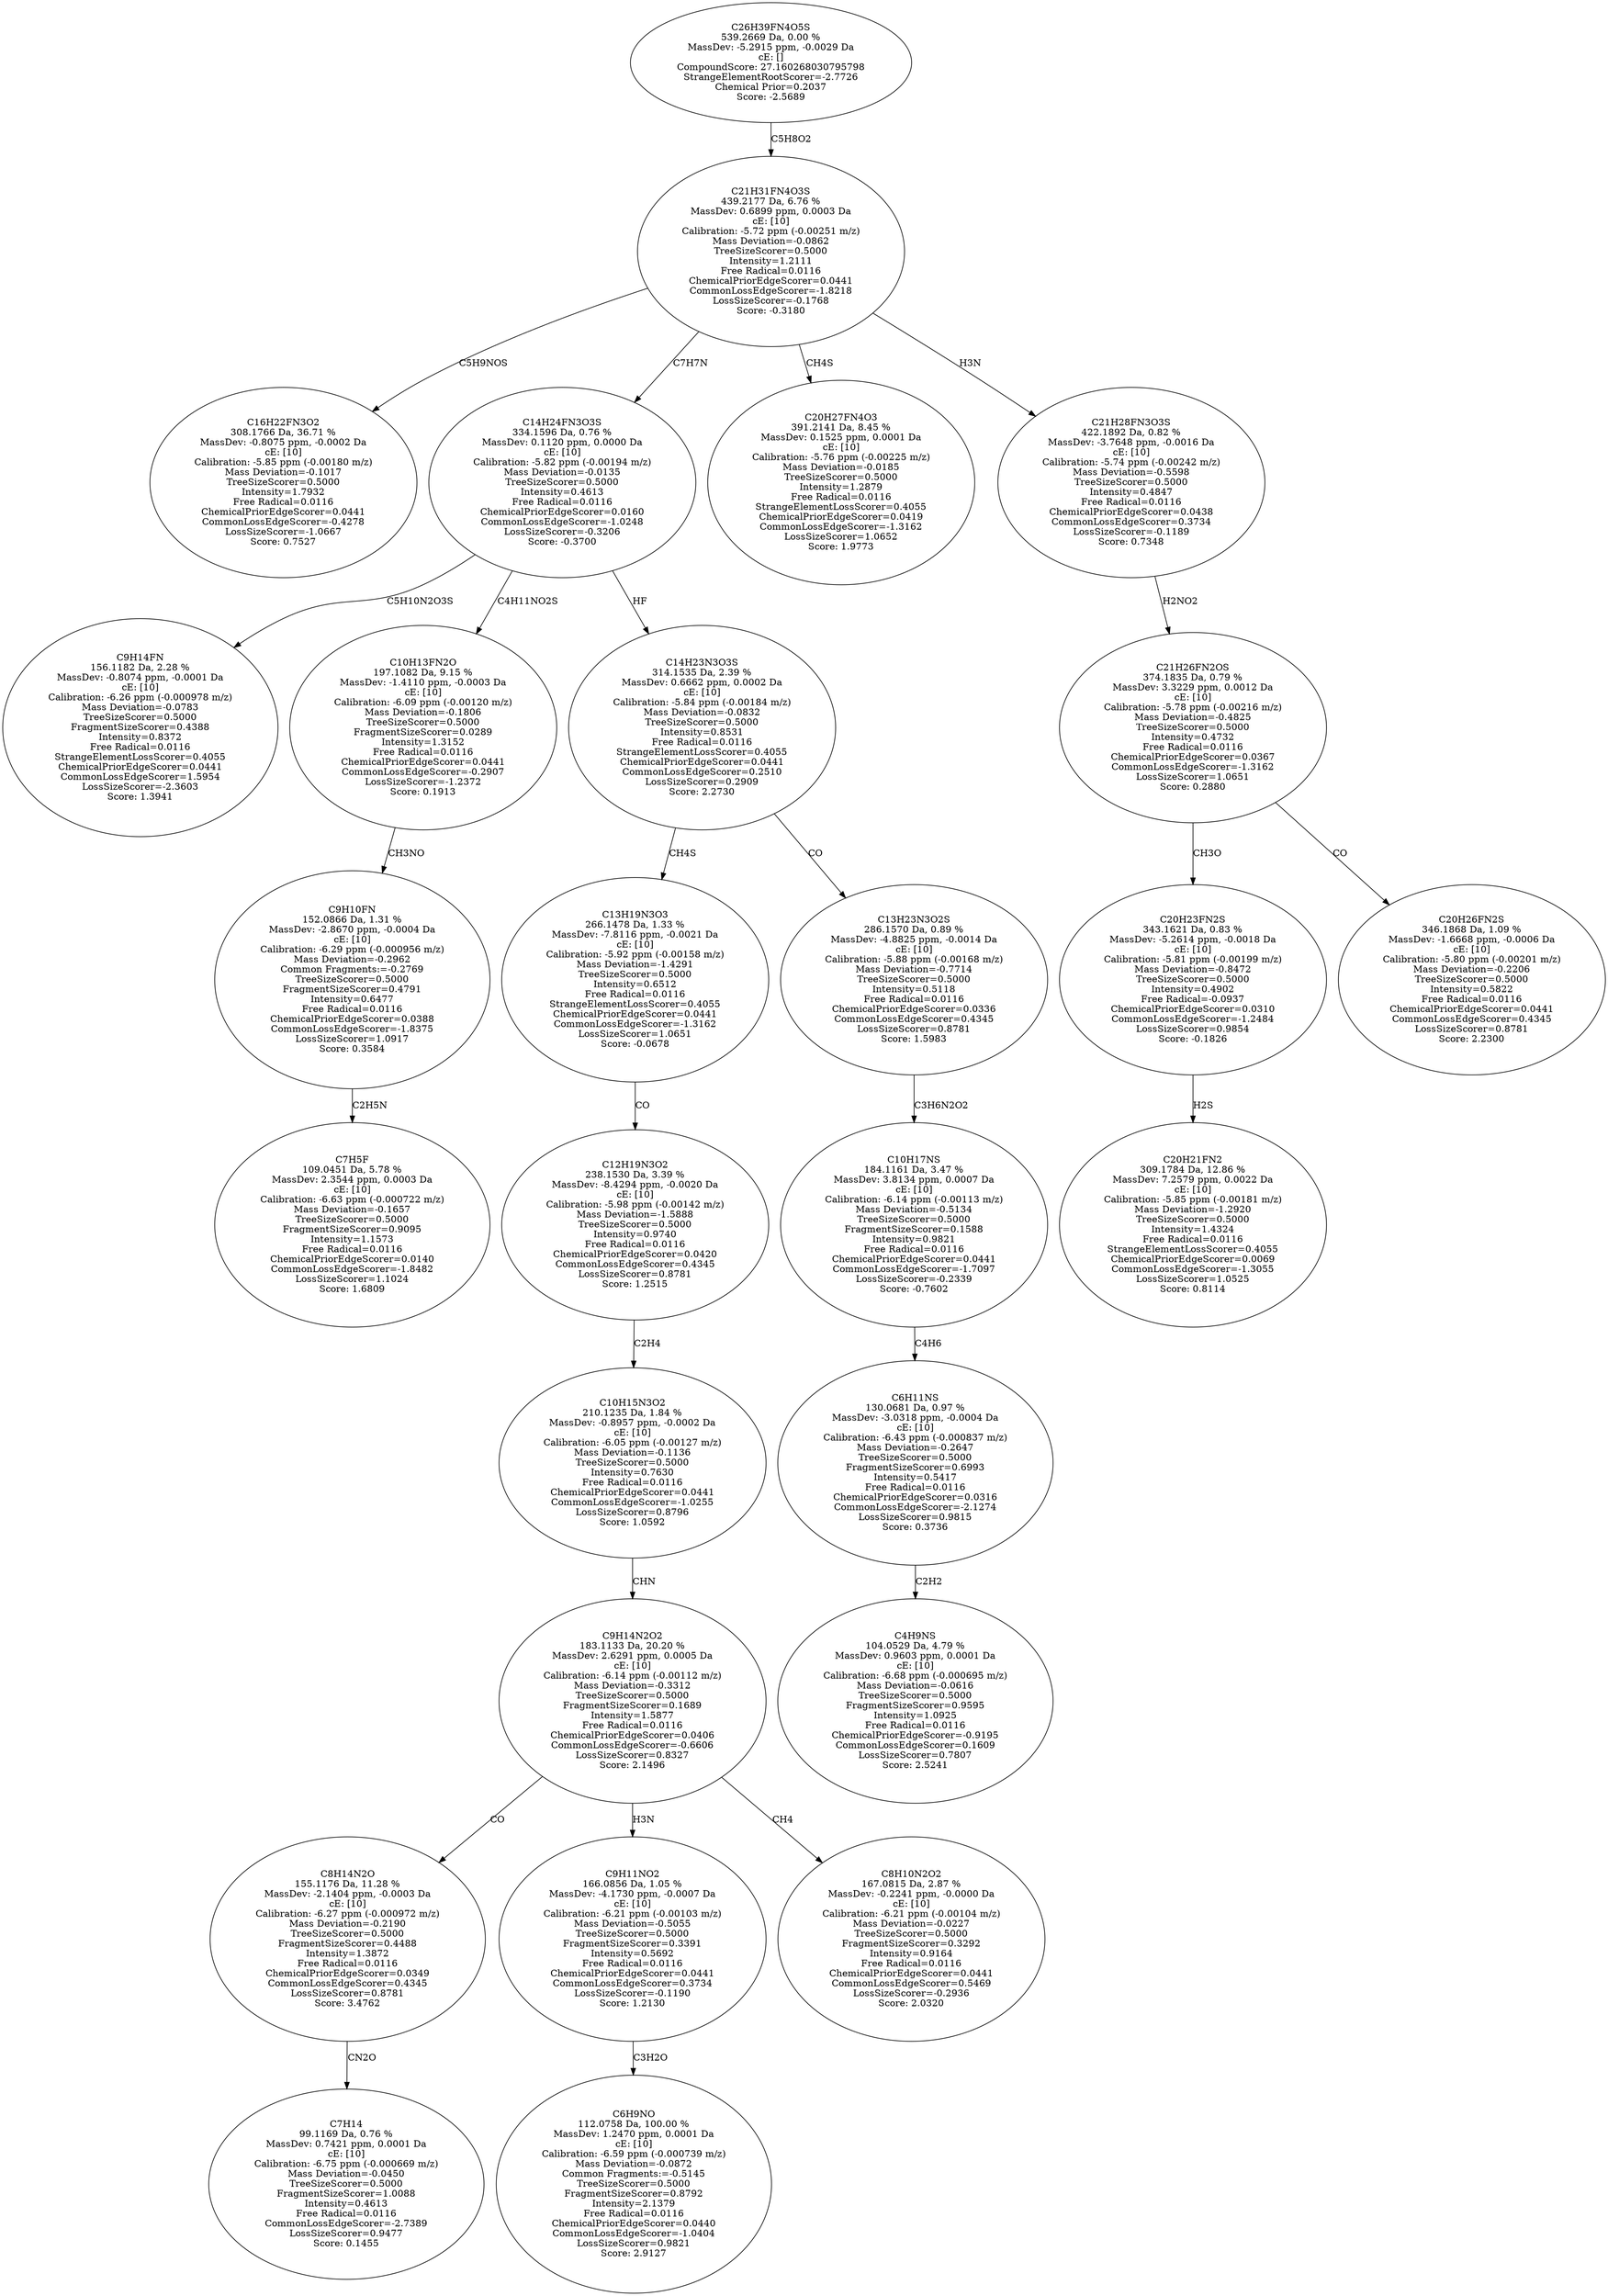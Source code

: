 strict digraph {
v1 [label="C16H22FN3O2\n308.1766 Da, 36.71 %\nMassDev: -0.8075 ppm, -0.0002 Da\ncE: [10]\nCalibration: -5.85 ppm (-0.00180 m/z)\nMass Deviation=-0.1017\nTreeSizeScorer=0.5000\nIntensity=1.7932\nFree Radical=0.0116\nChemicalPriorEdgeScorer=0.0441\nCommonLossEdgeScorer=-0.4278\nLossSizeScorer=-1.0667\nScore: 0.7527"];
v2 [label="C9H14FN\n156.1182 Da, 2.28 %\nMassDev: -0.8074 ppm, -0.0001 Da\ncE: [10]\nCalibration: -6.26 ppm (-0.000978 m/z)\nMass Deviation=-0.0783\nTreeSizeScorer=0.5000\nFragmentSizeScorer=0.4388\nIntensity=0.8372\nFree Radical=0.0116\nStrangeElementLossScorer=0.4055\nChemicalPriorEdgeScorer=0.0441\nCommonLossEdgeScorer=1.5954\nLossSizeScorer=-2.3603\nScore: 1.3941"];
v3 [label="C7H5F\n109.0451 Da, 5.78 %\nMassDev: 2.3544 ppm, 0.0003 Da\ncE: [10]\nCalibration: -6.63 ppm (-0.000722 m/z)\nMass Deviation=-0.1657\nTreeSizeScorer=0.5000\nFragmentSizeScorer=0.9095\nIntensity=1.1573\nFree Radical=0.0116\nChemicalPriorEdgeScorer=0.0140\nCommonLossEdgeScorer=-1.8482\nLossSizeScorer=1.1024\nScore: 1.6809"];
v4 [label="C9H10FN\n152.0866 Da, 1.31 %\nMassDev: -2.8670 ppm, -0.0004 Da\ncE: [10]\nCalibration: -6.29 ppm (-0.000956 m/z)\nMass Deviation=-0.2962\nCommon Fragments:=-0.2769\nTreeSizeScorer=0.5000\nFragmentSizeScorer=0.4791\nIntensity=0.6477\nFree Radical=0.0116\nChemicalPriorEdgeScorer=0.0388\nCommonLossEdgeScorer=-1.8375\nLossSizeScorer=1.0917\nScore: 0.3584"];
v5 [label="C10H13FN2O\n197.1082 Da, 9.15 %\nMassDev: -1.4110 ppm, -0.0003 Da\ncE: [10]\nCalibration: -6.09 ppm (-0.00120 m/z)\nMass Deviation=-0.1806\nTreeSizeScorer=0.5000\nFragmentSizeScorer=0.0289\nIntensity=1.3152\nFree Radical=0.0116\nChemicalPriorEdgeScorer=0.0441\nCommonLossEdgeScorer=-0.2907\nLossSizeScorer=-1.2372\nScore: 0.1913"];
v6 [label="C7H14\n99.1169 Da, 0.76 %\nMassDev: 0.7421 ppm, 0.0001 Da\ncE: [10]\nCalibration: -6.75 ppm (-0.000669 m/z)\nMass Deviation=-0.0450\nTreeSizeScorer=0.5000\nFragmentSizeScorer=1.0088\nIntensity=0.4613\nFree Radical=0.0116\nCommonLossEdgeScorer=-2.7389\nLossSizeScorer=0.9477\nScore: 0.1455"];
v7 [label="C8H14N2O\n155.1176 Da, 11.28 %\nMassDev: -2.1404 ppm, -0.0003 Da\ncE: [10]\nCalibration: -6.27 ppm (-0.000972 m/z)\nMass Deviation=-0.2190\nTreeSizeScorer=0.5000\nFragmentSizeScorer=0.4488\nIntensity=1.3872\nFree Radical=0.0116\nChemicalPriorEdgeScorer=0.0349\nCommonLossEdgeScorer=0.4345\nLossSizeScorer=0.8781\nScore: 3.4762"];
v8 [label="C6H9NO\n112.0758 Da, 100.00 %\nMassDev: 1.2470 ppm, 0.0001 Da\ncE: [10]\nCalibration: -6.59 ppm (-0.000739 m/z)\nMass Deviation=-0.0872\nCommon Fragments:=-0.5145\nTreeSizeScorer=0.5000\nFragmentSizeScorer=0.8792\nIntensity=2.1379\nFree Radical=0.0116\nChemicalPriorEdgeScorer=0.0440\nCommonLossEdgeScorer=-1.0404\nLossSizeScorer=0.9821\nScore: 2.9127"];
v9 [label="C9H11NO2\n166.0856 Da, 1.05 %\nMassDev: -4.1730 ppm, -0.0007 Da\ncE: [10]\nCalibration: -6.21 ppm (-0.00103 m/z)\nMass Deviation=-0.5055\nTreeSizeScorer=0.5000\nFragmentSizeScorer=0.3391\nIntensity=0.5692\nFree Radical=0.0116\nChemicalPriorEdgeScorer=0.0441\nCommonLossEdgeScorer=0.3734\nLossSizeScorer=-0.1190\nScore: 1.2130"];
v10 [label="C8H10N2O2\n167.0815 Da, 2.87 %\nMassDev: -0.2241 ppm, -0.0000 Da\ncE: [10]\nCalibration: -6.21 ppm (-0.00104 m/z)\nMass Deviation=-0.0227\nTreeSizeScorer=0.5000\nFragmentSizeScorer=0.3292\nIntensity=0.9164\nFree Radical=0.0116\nChemicalPriorEdgeScorer=0.0441\nCommonLossEdgeScorer=0.5469\nLossSizeScorer=-0.2936\nScore: 2.0320"];
v11 [label="C9H14N2O2\n183.1133 Da, 20.20 %\nMassDev: 2.6291 ppm, 0.0005 Da\ncE: [10]\nCalibration: -6.14 ppm (-0.00112 m/z)\nMass Deviation=-0.3312\nTreeSizeScorer=0.5000\nFragmentSizeScorer=0.1689\nIntensity=1.5877\nFree Radical=0.0116\nChemicalPriorEdgeScorer=0.0406\nCommonLossEdgeScorer=-0.6606\nLossSizeScorer=0.8327\nScore: 2.1496"];
v12 [label="C10H15N3O2\n210.1235 Da, 1.84 %\nMassDev: -0.8957 ppm, -0.0002 Da\ncE: [10]\nCalibration: -6.05 ppm (-0.00127 m/z)\nMass Deviation=-0.1136\nTreeSizeScorer=0.5000\nIntensity=0.7630\nFree Radical=0.0116\nChemicalPriorEdgeScorer=0.0441\nCommonLossEdgeScorer=-1.0255\nLossSizeScorer=0.8796\nScore: 1.0592"];
v13 [label="C12H19N3O2\n238.1530 Da, 3.39 %\nMassDev: -8.4294 ppm, -0.0020 Da\ncE: [10]\nCalibration: -5.98 ppm (-0.00142 m/z)\nMass Deviation=-1.5888\nTreeSizeScorer=0.5000\nIntensity=0.9740\nFree Radical=0.0116\nChemicalPriorEdgeScorer=0.0420\nCommonLossEdgeScorer=0.4345\nLossSizeScorer=0.8781\nScore: 1.2515"];
v14 [label="C13H19N3O3\n266.1478 Da, 1.33 %\nMassDev: -7.8116 ppm, -0.0021 Da\ncE: [10]\nCalibration: -5.92 ppm (-0.00158 m/z)\nMass Deviation=-1.4291\nTreeSizeScorer=0.5000\nIntensity=0.6512\nFree Radical=0.0116\nStrangeElementLossScorer=0.4055\nChemicalPriorEdgeScorer=0.0441\nCommonLossEdgeScorer=-1.3162\nLossSizeScorer=1.0651\nScore: -0.0678"];
v15 [label="C4H9NS\n104.0529 Da, 4.79 %\nMassDev: 0.9603 ppm, 0.0001 Da\ncE: [10]\nCalibration: -6.68 ppm (-0.000695 m/z)\nMass Deviation=-0.0616\nTreeSizeScorer=0.5000\nFragmentSizeScorer=0.9595\nIntensity=1.0925\nFree Radical=0.0116\nChemicalPriorEdgeScorer=-0.9195\nCommonLossEdgeScorer=0.1609\nLossSizeScorer=0.7807\nScore: 2.5241"];
v16 [label="C6H11NS\n130.0681 Da, 0.97 %\nMassDev: -3.0318 ppm, -0.0004 Da\ncE: [10]\nCalibration: -6.43 ppm (-0.000837 m/z)\nMass Deviation=-0.2647\nTreeSizeScorer=0.5000\nFragmentSizeScorer=0.6993\nIntensity=0.5417\nFree Radical=0.0116\nChemicalPriorEdgeScorer=0.0316\nCommonLossEdgeScorer=-2.1274\nLossSizeScorer=0.9815\nScore: 0.3736"];
v17 [label="C10H17NS\n184.1161 Da, 3.47 %\nMassDev: 3.8134 ppm, 0.0007 Da\ncE: [10]\nCalibration: -6.14 ppm (-0.00113 m/z)\nMass Deviation=-0.5134\nTreeSizeScorer=0.5000\nFragmentSizeScorer=0.1588\nIntensity=0.9821\nFree Radical=0.0116\nChemicalPriorEdgeScorer=0.0441\nCommonLossEdgeScorer=-1.7097\nLossSizeScorer=-0.2339\nScore: -0.7602"];
v18 [label="C13H23N3O2S\n286.1570 Da, 0.89 %\nMassDev: -4.8825 ppm, -0.0014 Da\ncE: [10]\nCalibration: -5.88 ppm (-0.00168 m/z)\nMass Deviation=-0.7714\nTreeSizeScorer=0.5000\nIntensity=0.5118\nFree Radical=0.0116\nChemicalPriorEdgeScorer=0.0336\nCommonLossEdgeScorer=0.4345\nLossSizeScorer=0.8781\nScore: 1.5983"];
v19 [label="C14H23N3O3S\n314.1535 Da, 2.39 %\nMassDev: 0.6662 ppm, 0.0002 Da\ncE: [10]\nCalibration: -5.84 ppm (-0.00184 m/z)\nMass Deviation=-0.0832\nTreeSizeScorer=0.5000\nIntensity=0.8531\nFree Radical=0.0116\nStrangeElementLossScorer=0.4055\nChemicalPriorEdgeScorer=0.0441\nCommonLossEdgeScorer=0.2510\nLossSizeScorer=0.2909\nScore: 2.2730"];
v20 [label="C14H24FN3O3S\n334.1596 Da, 0.76 %\nMassDev: 0.1120 ppm, 0.0000 Da\ncE: [10]\nCalibration: -5.82 ppm (-0.00194 m/z)\nMass Deviation=-0.0135\nTreeSizeScorer=0.5000\nIntensity=0.4613\nFree Radical=0.0116\nChemicalPriorEdgeScorer=0.0160\nCommonLossEdgeScorer=-1.0248\nLossSizeScorer=-0.3206\nScore: -0.3700"];
v21 [label="C20H27FN4O3\n391.2141 Da, 8.45 %\nMassDev: 0.1525 ppm, 0.0001 Da\ncE: [10]\nCalibration: -5.76 ppm (-0.00225 m/z)\nMass Deviation=-0.0185\nTreeSizeScorer=0.5000\nIntensity=1.2879\nFree Radical=0.0116\nStrangeElementLossScorer=0.4055\nChemicalPriorEdgeScorer=0.0419\nCommonLossEdgeScorer=-1.3162\nLossSizeScorer=1.0652\nScore: 1.9773"];
v22 [label="C20H21FN2\n309.1784 Da, 12.86 %\nMassDev: 7.2579 ppm, 0.0022 Da\ncE: [10]\nCalibration: -5.85 ppm (-0.00181 m/z)\nMass Deviation=-1.2920\nTreeSizeScorer=0.5000\nIntensity=1.4324\nFree Radical=0.0116\nStrangeElementLossScorer=0.4055\nChemicalPriorEdgeScorer=0.0069\nCommonLossEdgeScorer=-1.3055\nLossSizeScorer=1.0525\nScore: 0.8114"];
v23 [label="C20H23FN2S\n343.1621 Da, 0.83 %\nMassDev: -5.2614 ppm, -0.0018 Da\ncE: [10]\nCalibration: -5.81 ppm (-0.00199 m/z)\nMass Deviation=-0.8472\nTreeSizeScorer=0.5000\nIntensity=0.4902\nFree Radical=-0.0937\nChemicalPriorEdgeScorer=0.0310\nCommonLossEdgeScorer=-1.2484\nLossSizeScorer=0.9854\nScore: -0.1826"];
v24 [label="C20H26FN2S\n346.1868 Da, 1.09 %\nMassDev: -1.6668 ppm, -0.0006 Da\ncE: [10]\nCalibration: -5.80 ppm (-0.00201 m/z)\nMass Deviation=-0.2206\nTreeSizeScorer=0.5000\nIntensity=0.5822\nFree Radical=0.0116\nChemicalPriorEdgeScorer=0.0441\nCommonLossEdgeScorer=0.4345\nLossSizeScorer=0.8781\nScore: 2.2300"];
v25 [label="C21H26FN2OS\n374.1835 Da, 0.79 %\nMassDev: 3.3229 ppm, 0.0012 Da\ncE: [10]\nCalibration: -5.78 ppm (-0.00216 m/z)\nMass Deviation=-0.4825\nTreeSizeScorer=0.5000\nIntensity=0.4732\nFree Radical=0.0116\nChemicalPriorEdgeScorer=0.0367\nCommonLossEdgeScorer=-1.3162\nLossSizeScorer=1.0651\nScore: 0.2880"];
v26 [label="C21H28FN3O3S\n422.1892 Da, 0.82 %\nMassDev: -3.7648 ppm, -0.0016 Da\ncE: [10]\nCalibration: -5.74 ppm (-0.00242 m/z)\nMass Deviation=-0.5598\nTreeSizeScorer=0.5000\nIntensity=0.4847\nFree Radical=0.0116\nChemicalPriorEdgeScorer=0.0438\nCommonLossEdgeScorer=0.3734\nLossSizeScorer=-0.1189\nScore: 0.7348"];
v27 [label="C21H31FN4O3S\n439.2177 Da, 6.76 %\nMassDev: 0.6899 ppm, 0.0003 Da\ncE: [10]\nCalibration: -5.72 ppm (-0.00251 m/z)\nMass Deviation=-0.0862\nTreeSizeScorer=0.5000\nIntensity=1.2111\nFree Radical=0.0116\nChemicalPriorEdgeScorer=0.0441\nCommonLossEdgeScorer=-1.8218\nLossSizeScorer=-0.1768\nScore: -0.3180"];
v28 [label="C26H39FN4O5S\n539.2669 Da, 0.00 %\nMassDev: -5.2915 ppm, -0.0029 Da\ncE: []\nCompoundScore: 27.160268030795798\nStrangeElementRootScorer=-2.7726\nChemical Prior=0.2037\nScore: -2.5689"];
v27 -> v1 [label="C5H9NOS"];
v20 -> v2 [label="C5H10N2O3S"];
v4 -> v3 [label="C2H5N"];
v5 -> v4 [label="CH3NO"];
v20 -> v5 [label="C4H11NO2S"];
v7 -> v6 [label="CN2O"];
v11 -> v7 [label="CO"];
v9 -> v8 [label="C3H2O"];
v11 -> v9 [label="H3N"];
v11 -> v10 [label="CH4"];
v12 -> v11 [label="CHN"];
v13 -> v12 [label="C2H4"];
v14 -> v13 [label="CO"];
v19 -> v14 [label="CH4S"];
v16 -> v15 [label="C2H2"];
v17 -> v16 [label="C4H6"];
v18 -> v17 [label="C3H6N2O2"];
v19 -> v18 [label="CO"];
v20 -> v19 [label="HF"];
v27 -> v20 [label="C7H7N"];
v27 -> v21 [label="CH4S"];
v23 -> v22 [label="H2S"];
v25 -> v23 [label="CH3O"];
v25 -> v24 [label="CO"];
v26 -> v25 [label="H2NO2"];
v27 -> v26 [label="H3N"];
v28 -> v27 [label="C5H8O2"];
}